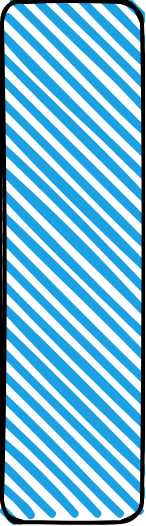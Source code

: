 <mxfile version="13.10.3" type="github">
  <diagram id="LzC7ekAIBzmgdOxqZEMj" name="Page-1">
    <mxGraphModel dx="946" dy="589" grid="1" gridSize="10" guides="1" tooltips="1" connect="1" arrows="1" fold="1" page="1" pageScale="1" pageWidth="827" pageHeight="1169" math="0" shadow="0">
      <root>
        <mxCell id="0" />
        <mxCell id="1" parent="0" />
        <mxCell id="yr1d2f9oRqpqZwQPtO1S-129" value="" style="rounded=1;whiteSpace=wrap;html=1;strokeWidth=2;fillWeight=4;hachureGap=8;hachureAngle=45;fillColor=#1ba1e2;sketch=1;" parent="1" vertex="1">
          <mxGeometry x="160" y="110" width="70" height="260" as="geometry" />
        </mxCell>
      </root>
    </mxGraphModel>
  </diagram>
</mxfile>
